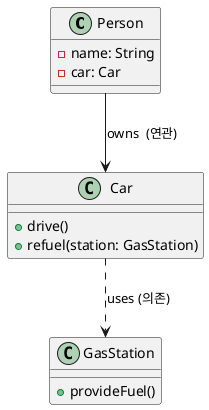 @startuml
class Person {
    - name: String
    - car: Car
}

class Car {
    + drive()
    + refuel(station: GasStation)
}

class GasStation {
    + provideFuel()
}

Person --> Car : owns  (연관)
Car ..> GasStation : uses (의존)
@enduml
